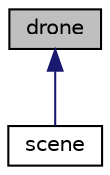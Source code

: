 digraph "drone"
{
 // LATEX_PDF_SIZE
  edge [fontname="Helvetica",fontsize="10",labelfontname="Helvetica",labelfontsize="10"];
  node [fontname="Helvetica",fontsize="10",shape=record];
  Node1 [label="drone",height=0.2,width=0.4,color="black", fillcolor="grey75", style="filled", fontcolor="black",tooltip="Class drone."];
  Node1 -> Node2 [dir="back",color="midnightblue",fontsize="10",style="solid",fontname="Helvetica"];
  Node2 [label="scene",height=0.2,width=0.4,color="black", fillcolor="white", style="filled",URL="$classscene.html",tooltip="Class scene that inhertis drone class."];
}
